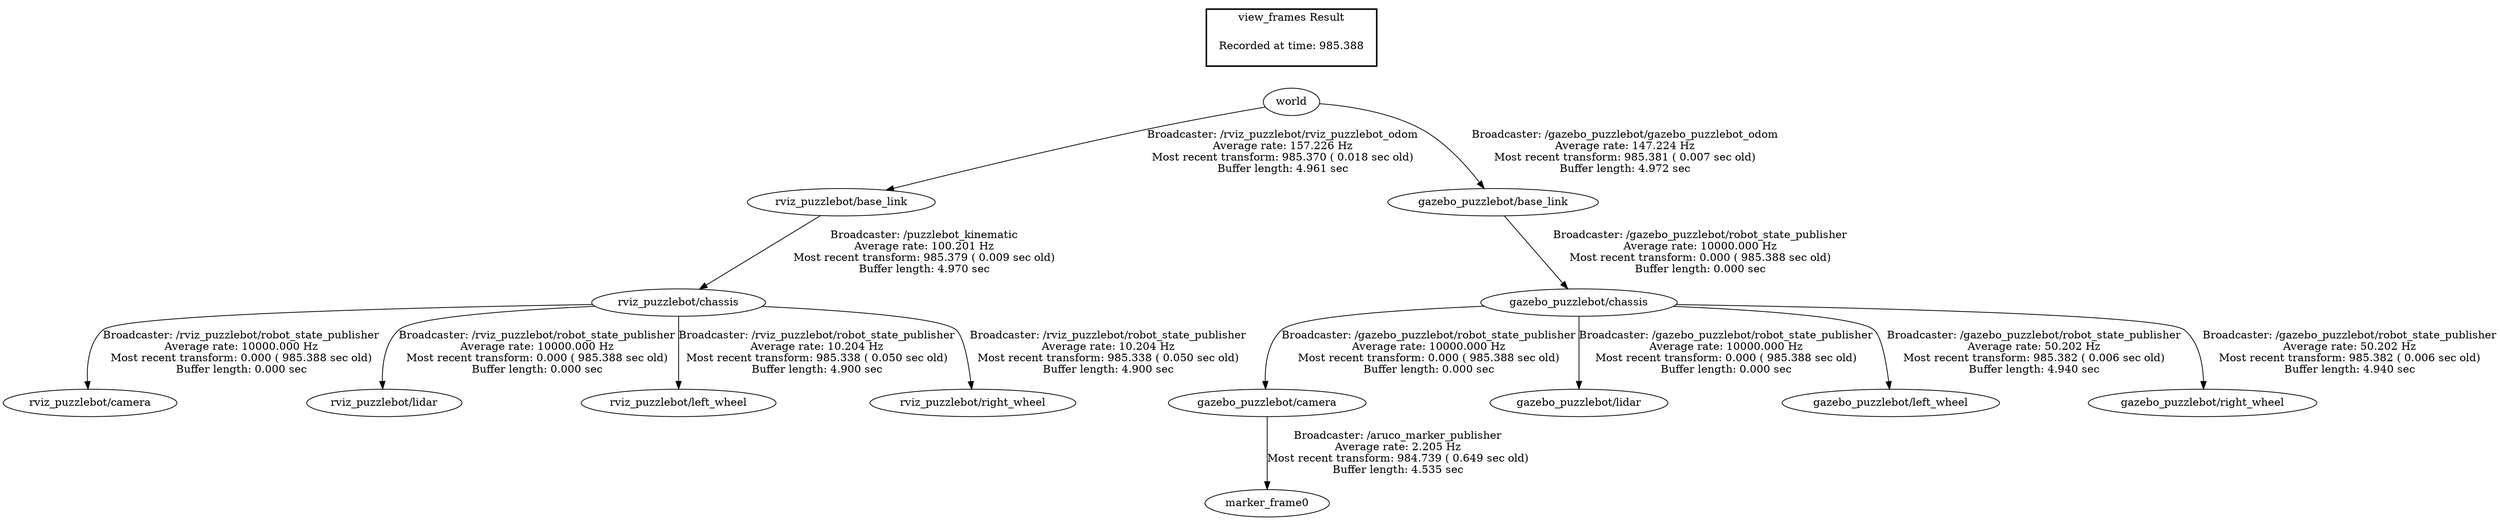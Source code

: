 digraph G {
"rviz_puzzlebot/base_link" -> "rviz_puzzlebot/chassis"[label="Broadcaster: /puzzlebot_kinematic\nAverage rate: 100.201 Hz\nMost recent transform: 985.379 ( 0.009 sec old)\nBuffer length: 4.970 sec\n"];
"world" -> "rviz_puzzlebot/base_link"[label="Broadcaster: /rviz_puzzlebot/rviz_puzzlebot_odom\nAverage rate: 157.226 Hz\nMost recent transform: 985.370 ( 0.018 sec old)\nBuffer length: 4.961 sec\n"];
"world" -> "gazebo_puzzlebot/base_link"[label="Broadcaster: /gazebo_puzzlebot/gazebo_puzzlebot_odom\nAverage rate: 147.224 Hz\nMost recent transform: 985.381 ( 0.007 sec old)\nBuffer length: 4.972 sec\n"];
"gazebo_puzzlebot/base_link" -> "gazebo_puzzlebot/chassis"[label="Broadcaster: /gazebo_puzzlebot/robot_state_publisher\nAverage rate: 10000.000 Hz\nMost recent transform: 0.000 ( 985.388 sec old)\nBuffer length: 0.000 sec\n"];
"gazebo_puzzlebot/chassis" -> "gazebo_puzzlebot/camera"[label="Broadcaster: /gazebo_puzzlebot/robot_state_publisher\nAverage rate: 10000.000 Hz\nMost recent transform: 0.000 ( 985.388 sec old)\nBuffer length: 0.000 sec\n"];
"gazebo_puzzlebot/chassis" -> "gazebo_puzzlebot/lidar"[label="Broadcaster: /gazebo_puzzlebot/robot_state_publisher\nAverage rate: 10000.000 Hz\nMost recent transform: 0.000 ( 985.388 sec old)\nBuffer length: 0.000 sec\n"];
"rviz_puzzlebot/chassis" -> "rviz_puzzlebot/camera"[label="Broadcaster: /rviz_puzzlebot/robot_state_publisher\nAverage rate: 10000.000 Hz\nMost recent transform: 0.000 ( 985.388 sec old)\nBuffer length: 0.000 sec\n"];
"rviz_puzzlebot/chassis" -> "rviz_puzzlebot/lidar"[label="Broadcaster: /rviz_puzzlebot/robot_state_publisher\nAverage rate: 10000.000 Hz\nMost recent transform: 0.000 ( 985.388 sec old)\nBuffer length: 0.000 sec\n"];
"rviz_puzzlebot/chassis" -> "rviz_puzzlebot/left_wheel"[label="Broadcaster: /rviz_puzzlebot/robot_state_publisher\nAverage rate: 10.204 Hz\nMost recent transform: 985.338 ( 0.050 sec old)\nBuffer length: 4.900 sec\n"];
"rviz_puzzlebot/chassis" -> "rviz_puzzlebot/right_wheel"[label="Broadcaster: /rviz_puzzlebot/robot_state_publisher\nAverage rate: 10.204 Hz\nMost recent transform: 985.338 ( 0.050 sec old)\nBuffer length: 4.900 sec\n"];
"gazebo_puzzlebot/chassis" -> "gazebo_puzzlebot/left_wheel"[label="Broadcaster: /gazebo_puzzlebot/robot_state_publisher\nAverage rate: 50.202 Hz\nMost recent transform: 985.382 ( 0.006 sec old)\nBuffer length: 4.940 sec\n"];
"gazebo_puzzlebot/chassis" -> "gazebo_puzzlebot/right_wheel"[label="Broadcaster: /gazebo_puzzlebot/robot_state_publisher\nAverage rate: 50.202 Hz\nMost recent transform: 985.382 ( 0.006 sec old)\nBuffer length: 4.940 sec\n"];
"gazebo_puzzlebot/camera" -> "marker_frame0"[label="Broadcaster: /aruco_marker_publisher\nAverage rate: 2.205 Hz\nMost recent transform: 984.739 ( 0.649 sec old)\nBuffer length: 4.535 sec\n"];
edge [style=invis];
 subgraph cluster_legend { style=bold; color=black; label ="view_frames Result";
"Recorded at time: 985.388"[ shape=plaintext ] ;
 }->"world";
}